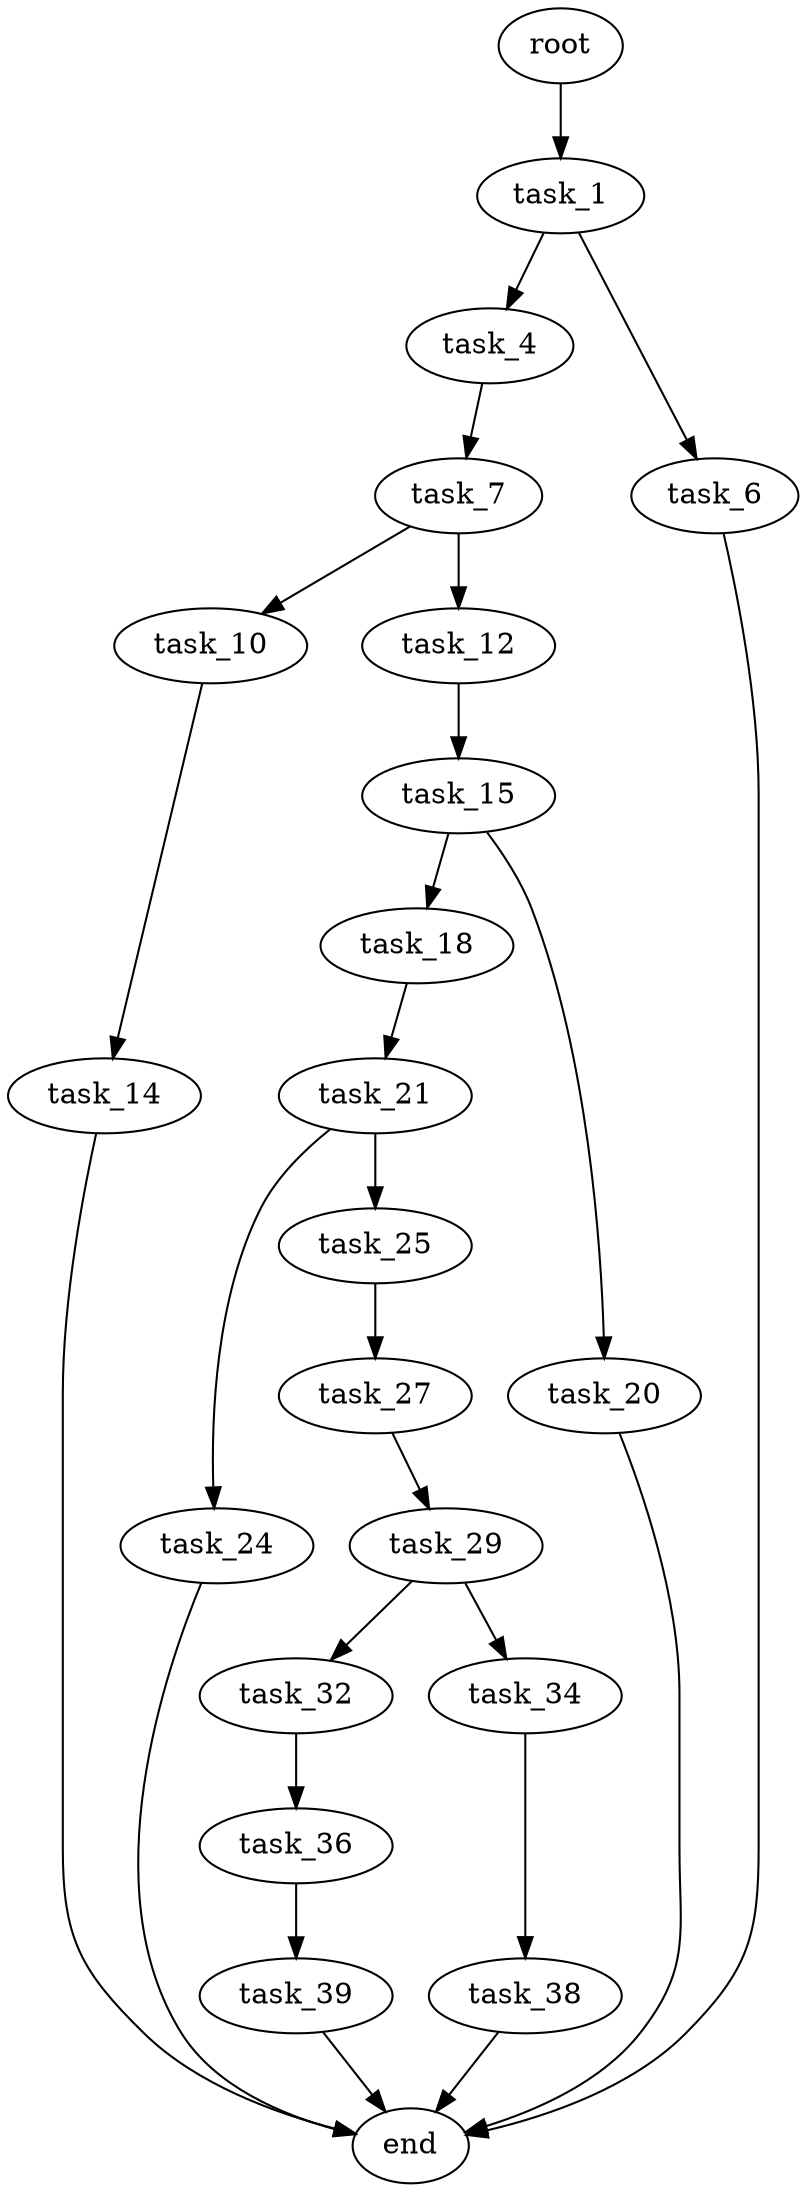digraph G {
  root [size="0.000000"];
  task_1 [size="1169763348.000000"];
  task_4 [size="134217728000.000000"];
  task_6 [size="1533399167.000000"];
  task_7 [size="368293445632.000000"];
  end [size="0.000000"];
  task_10 [size="23578338619.000000"];
  task_12 [size="3672282510.000000"];
  task_14 [size="68719476736.000000"];
  task_15 [size="134217728000.000000"];
  task_18 [size="1491753070.000000"];
  task_20 [size="6339783580.000000"];
  task_21 [size="186067069656.000000"];
  task_24 [size="4665343876.000000"];
  task_25 [size="1187110863800.000000"];
  task_27 [size="3453049924.000000"];
  task_29 [size="306115096664.000000"];
  task_32 [size="21545308950.000000"];
  task_34 [size="7157387105.000000"];
  task_36 [size="1073741824000.000000"];
  task_38 [size="183024230868.000000"];
  task_39 [size="6057756082.000000"];

  root -> task_1 [size="1.000000"];
  task_1 -> task_4 [size="75497472.000000"];
  task_1 -> task_6 [size="75497472.000000"];
  task_4 -> task_7 [size="209715200.000000"];
  task_6 -> end [size="1.000000"];
  task_7 -> task_10 [size="411041792.000000"];
  task_7 -> task_12 [size="411041792.000000"];
  task_10 -> task_14 [size="411041792.000000"];
  task_12 -> task_15 [size="75497472.000000"];
  task_14 -> end [size="1.000000"];
  task_15 -> task_18 [size="209715200.000000"];
  task_15 -> task_20 [size="209715200.000000"];
  task_18 -> task_21 [size="33554432.000000"];
  task_20 -> end [size="1.000000"];
  task_21 -> task_24 [size="536870912.000000"];
  task_21 -> task_25 [size="536870912.000000"];
  task_24 -> end [size="1.000000"];
  task_25 -> task_27 [size="838860800.000000"];
  task_27 -> task_29 [size="209715200.000000"];
  task_29 -> task_32 [size="536870912.000000"];
  task_29 -> task_34 [size="536870912.000000"];
  task_32 -> task_36 [size="536870912.000000"];
  task_34 -> task_38 [size="134217728.000000"];
  task_36 -> task_39 [size="838860800.000000"];
  task_38 -> end [size="1.000000"];
  task_39 -> end [size="1.000000"];
}
